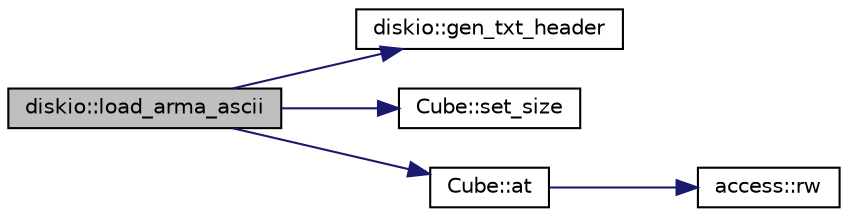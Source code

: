 digraph "diskio::load_arma_ascii"
{
  edge [fontname="Helvetica",fontsize="10",labelfontname="Helvetica",labelfontsize="10"];
  node [fontname="Helvetica",fontsize="10",shape=record];
  rankdir="LR";
  Node1 [label="diskio::load_arma_ascii",height=0.2,width=0.4,color="black", fillcolor="grey75", style="filled" fontcolor="black"];
  Node1 -> Node2 [color="midnightblue",fontsize="10",style="solid",fontname="Helvetica"];
  Node2 [label="diskio::gen_txt_header",height=0.2,width=0.4,color="black", fillcolor="white", style="filled",URL="$group__diskio.html#ga516d274a7df21c9eee685089d6eeed37"];
  Node1 -> Node3 [color="midnightblue",fontsize="10",style="solid",fontname="Helvetica"];
  Node3 [label="Cube::set_size",height=0.2,width=0.4,color="black", fillcolor="white", style="filled",URL="$group___cube.html#ga0d461586030945472fe66f7364882771",tooltip="change the cube to have user specified dimensions (data is not preserved)"];
  Node1 -> Node4 [color="midnightblue",fontsize="10",style="solid",fontname="Helvetica"];
  Node4 [label="Cube::at",height=0.2,width=0.4,color="black", fillcolor="white", style="filled",URL="$group___cube.html#ga5cac3c7cf293f31f8e4cefa15fabb54b",tooltip="linear element accessor (treats the cube as a vector); no bounds check."];
  Node4 -> Node5 [color="midnightblue",fontsize="10",style="solid",fontname="Helvetica"];
  Node5 [label="access::rw",height=0.2,width=0.4,color="black", fillcolor="white", style="filled",URL="$classaccess.html#acd46d2d9e6004074b21bdec6a2f23c6e",tooltip="internal function to allow modification of data declared as read-only (use with caution)"];
}
